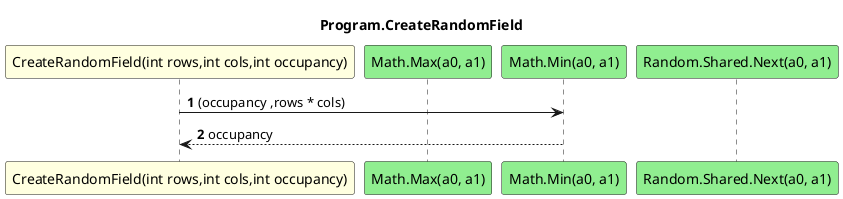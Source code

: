 @startuml Program.CreateRandomField
title Program.CreateRandomField
participant "CreateRandomField(int rows,int cols,int occupancy)" as CreateRandomField_p0_p1_p2 #LightYellow
participant "Math.Max(a0, a1)" as Math.Max_a0_a1 #LightGreen
participant "Math.Min(a0, a1)" as Math.Min_a0_a1 #LightGreen
participant "Random.Shared.Next(a0, a1)" as Random.Shared.Next_a0_a1 #LightGreen
autonumber
CreateRandomField_p0_p1_p2 -> Math.Min_a0_a1 : (occupancy ,rows * cols)
Math.Min_a0_a1 --> CreateRandomField_p0_p1_p2 : occupancy
@enduml
